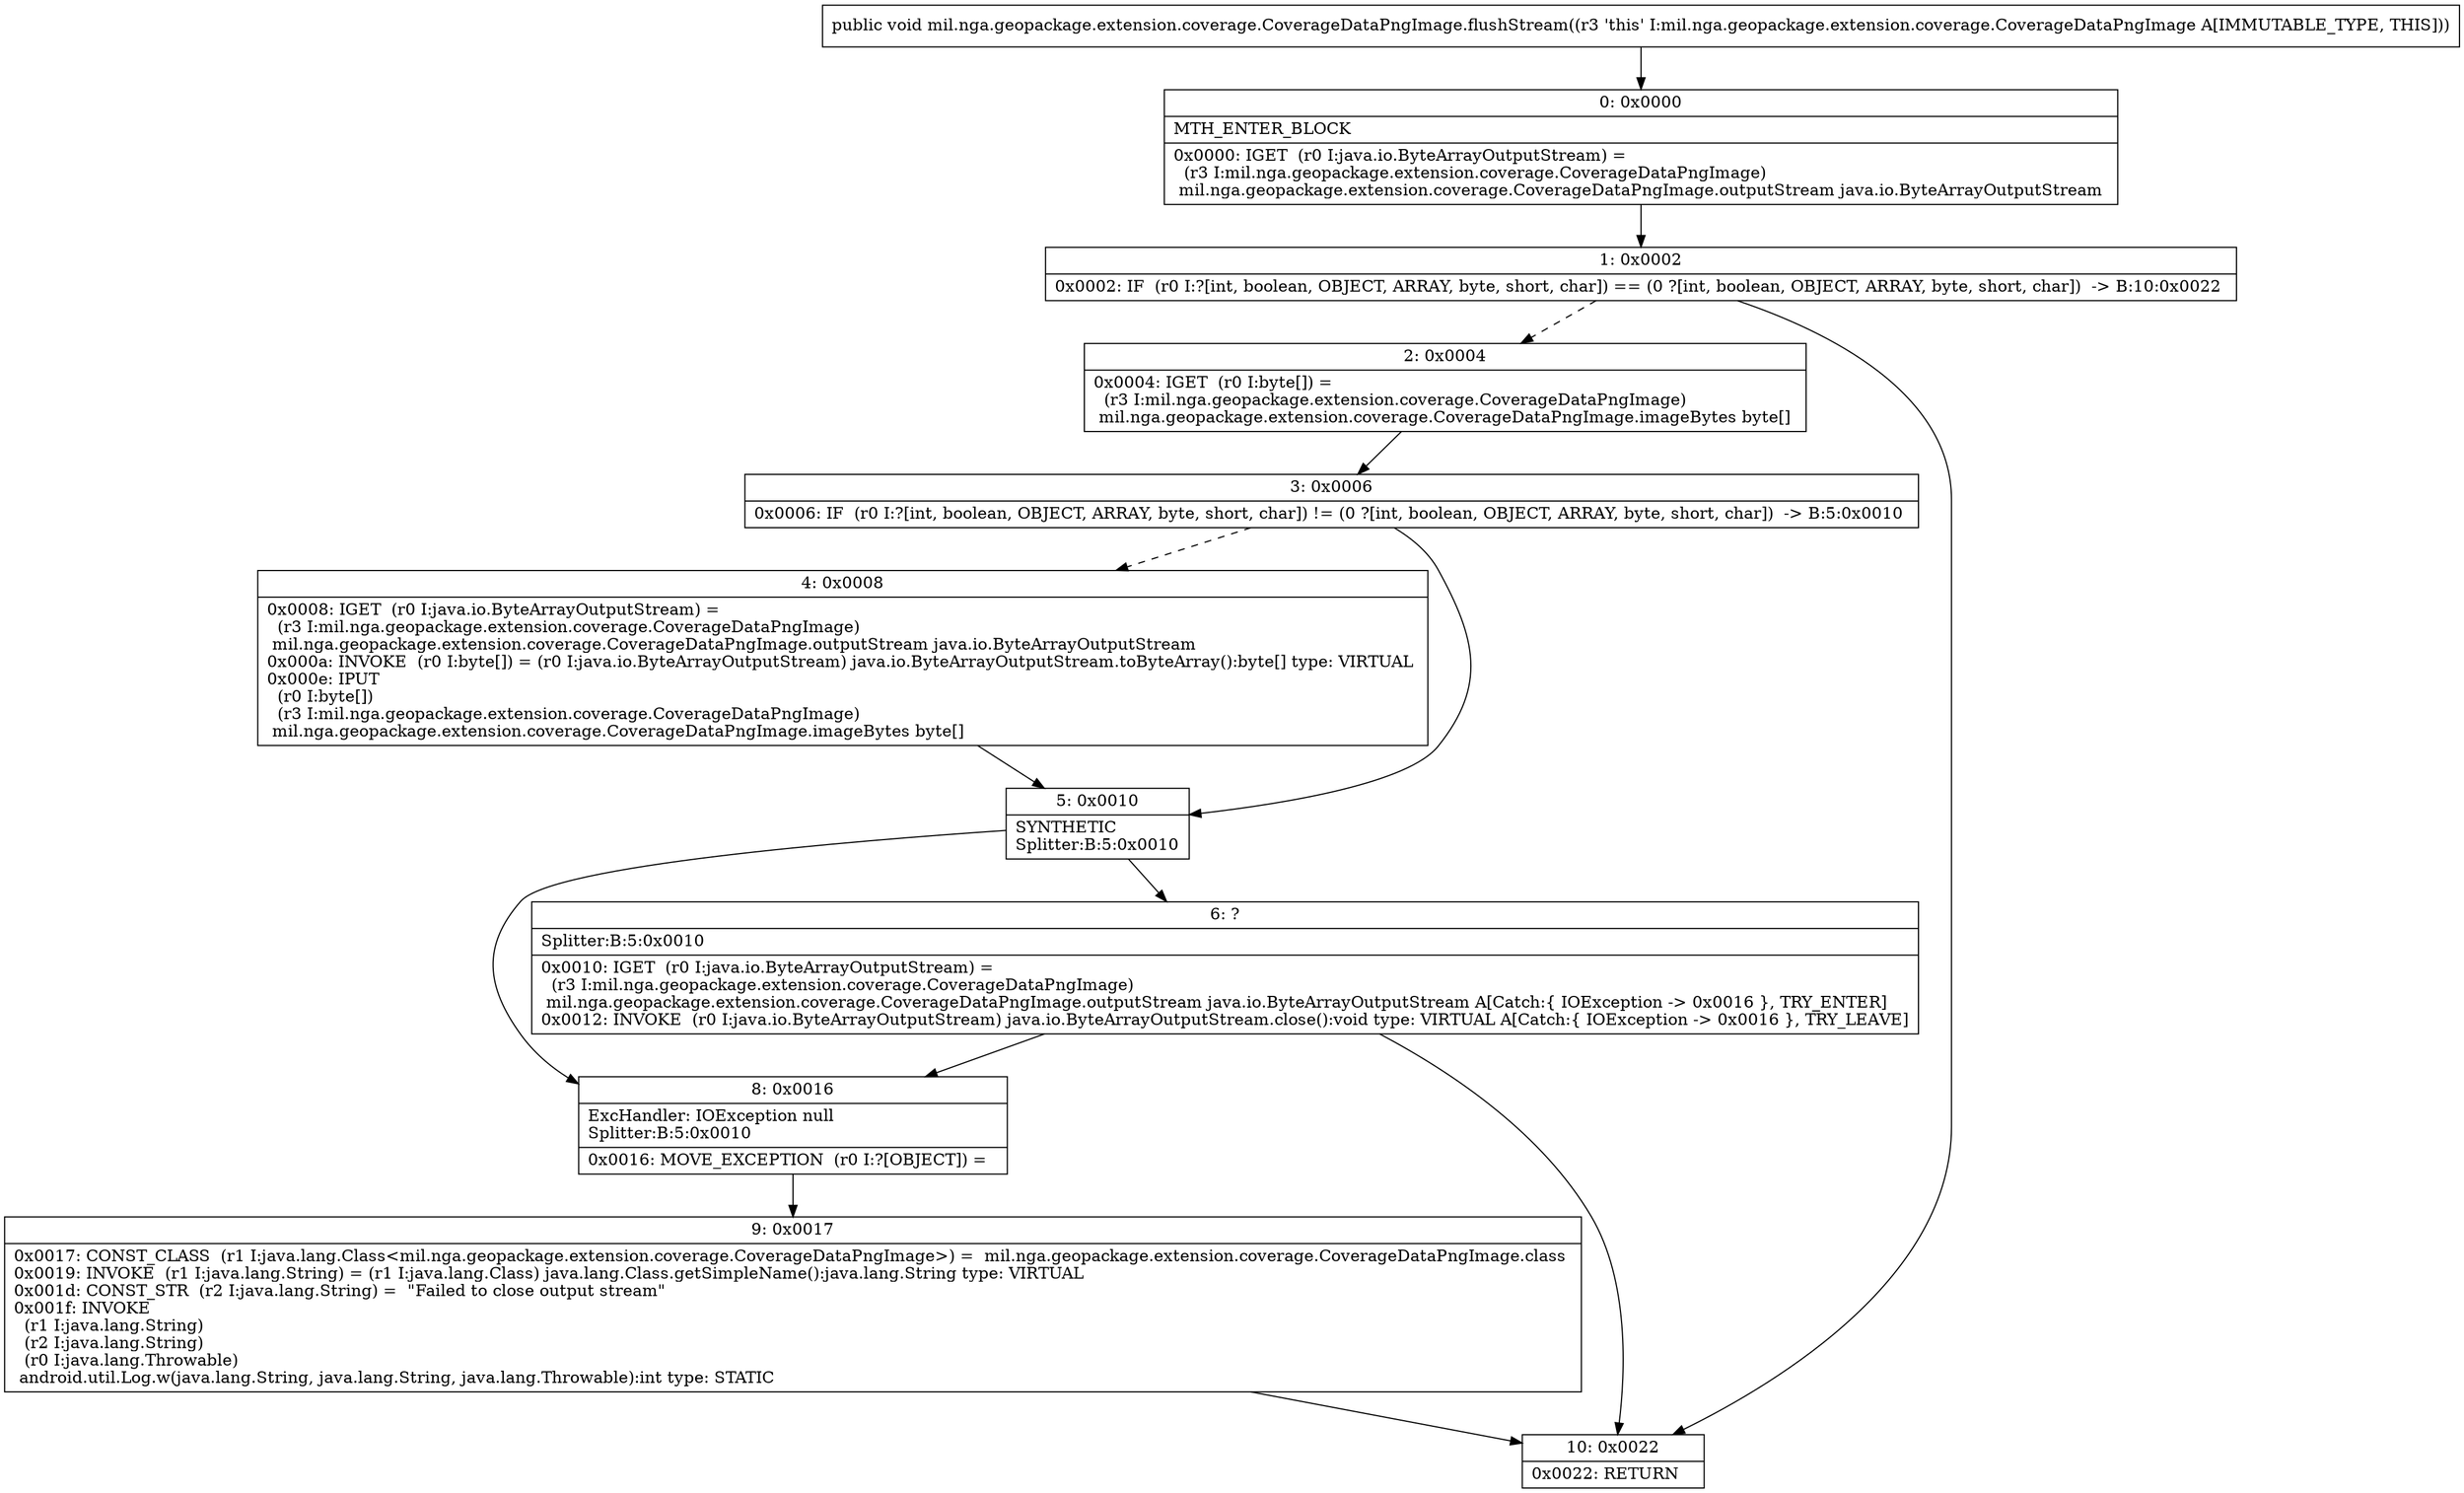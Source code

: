 digraph "CFG formil.nga.geopackage.extension.coverage.CoverageDataPngImage.flushStream()V" {
Node_0 [shape=record,label="{0\:\ 0x0000|MTH_ENTER_BLOCK\l|0x0000: IGET  (r0 I:java.io.ByteArrayOutputStream) = \l  (r3 I:mil.nga.geopackage.extension.coverage.CoverageDataPngImage)\l mil.nga.geopackage.extension.coverage.CoverageDataPngImage.outputStream java.io.ByteArrayOutputStream \l}"];
Node_1 [shape=record,label="{1\:\ 0x0002|0x0002: IF  (r0 I:?[int, boolean, OBJECT, ARRAY, byte, short, char]) == (0 ?[int, boolean, OBJECT, ARRAY, byte, short, char])  \-\> B:10:0x0022 \l}"];
Node_2 [shape=record,label="{2\:\ 0x0004|0x0004: IGET  (r0 I:byte[]) = \l  (r3 I:mil.nga.geopackage.extension.coverage.CoverageDataPngImage)\l mil.nga.geopackage.extension.coverage.CoverageDataPngImage.imageBytes byte[] \l}"];
Node_3 [shape=record,label="{3\:\ 0x0006|0x0006: IF  (r0 I:?[int, boolean, OBJECT, ARRAY, byte, short, char]) != (0 ?[int, boolean, OBJECT, ARRAY, byte, short, char])  \-\> B:5:0x0010 \l}"];
Node_4 [shape=record,label="{4\:\ 0x0008|0x0008: IGET  (r0 I:java.io.ByteArrayOutputStream) = \l  (r3 I:mil.nga.geopackage.extension.coverage.CoverageDataPngImage)\l mil.nga.geopackage.extension.coverage.CoverageDataPngImage.outputStream java.io.ByteArrayOutputStream \l0x000a: INVOKE  (r0 I:byte[]) = (r0 I:java.io.ByteArrayOutputStream) java.io.ByteArrayOutputStream.toByteArray():byte[] type: VIRTUAL \l0x000e: IPUT  \l  (r0 I:byte[])\l  (r3 I:mil.nga.geopackage.extension.coverage.CoverageDataPngImage)\l mil.nga.geopackage.extension.coverage.CoverageDataPngImage.imageBytes byte[] \l}"];
Node_5 [shape=record,label="{5\:\ 0x0010|SYNTHETIC\lSplitter:B:5:0x0010\l}"];
Node_6 [shape=record,label="{6\:\ ?|Splitter:B:5:0x0010\l|0x0010: IGET  (r0 I:java.io.ByteArrayOutputStream) = \l  (r3 I:mil.nga.geopackage.extension.coverage.CoverageDataPngImage)\l mil.nga.geopackage.extension.coverage.CoverageDataPngImage.outputStream java.io.ByteArrayOutputStream A[Catch:\{ IOException \-\> 0x0016 \}, TRY_ENTER]\l0x0012: INVOKE  (r0 I:java.io.ByteArrayOutputStream) java.io.ByteArrayOutputStream.close():void type: VIRTUAL A[Catch:\{ IOException \-\> 0x0016 \}, TRY_LEAVE]\l}"];
Node_8 [shape=record,label="{8\:\ 0x0016|ExcHandler: IOException null\lSplitter:B:5:0x0010\l|0x0016: MOVE_EXCEPTION  (r0 I:?[OBJECT]) =  \l}"];
Node_9 [shape=record,label="{9\:\ 0x0017|0x0017: CONST_CLASS  (r1 I:java.lang.Class\<mil.nga.geopackage.extension.coverage.CoverageDataPngImage\>) =  mil.nga.geopackage.extension.coverage.CoverageDataPngImage.class \l0x0019: INVOKE  (r1 I:java.lang.String) = (r1 I:java.lang.Class) java.lang.Class.getSimpleName():java.lang.String type: VIRTUAL \l0x001d: CONST_STR  (r2 I:java.lang.String) =  \"Failed to close output stream\" \l0x001f: INVOKE  \l  (r1 I:java.lang.String)\l  (r2 I:java.lang.String)\l  (r0 I:java.lang.Throwable)\l android.util.Log.w(java.lang.String, java.lang.String, java.lang.Throwable):int type: STATIC \l}"];
Node_10 [shape=record,label="{10\:\ 0x0022|0x0022: RETURN   \l}"];
MethodNode[shape=record,label="{public void mil.nga.geopackage.extension.coverage.CoverageDataPngImage.flushStream((r3 'this' I:mil.nga.geopackage.extension.coverage.CoverageDataPngImage A[IMMUTABLE_TYPE, THIS])) }"];
MethodNode -> Node_0;
Node_0 -> Node_1;
Node_1 -> Node_2[style=dashed];
Node_1 -> Node_10;
Node_2 -> Node_3;
Node_3 -> Node_4[style=dashed];
Node_3 -> Node_5;
Node_4 -> Node_5;
Node_5 -> Node_6;
Node_5 -> Node_8;
Node_6 -> Node_8;
Node_6 -> Node_10;
Node_8 -> Node_9;
Node_9 -> Node_10;
}

